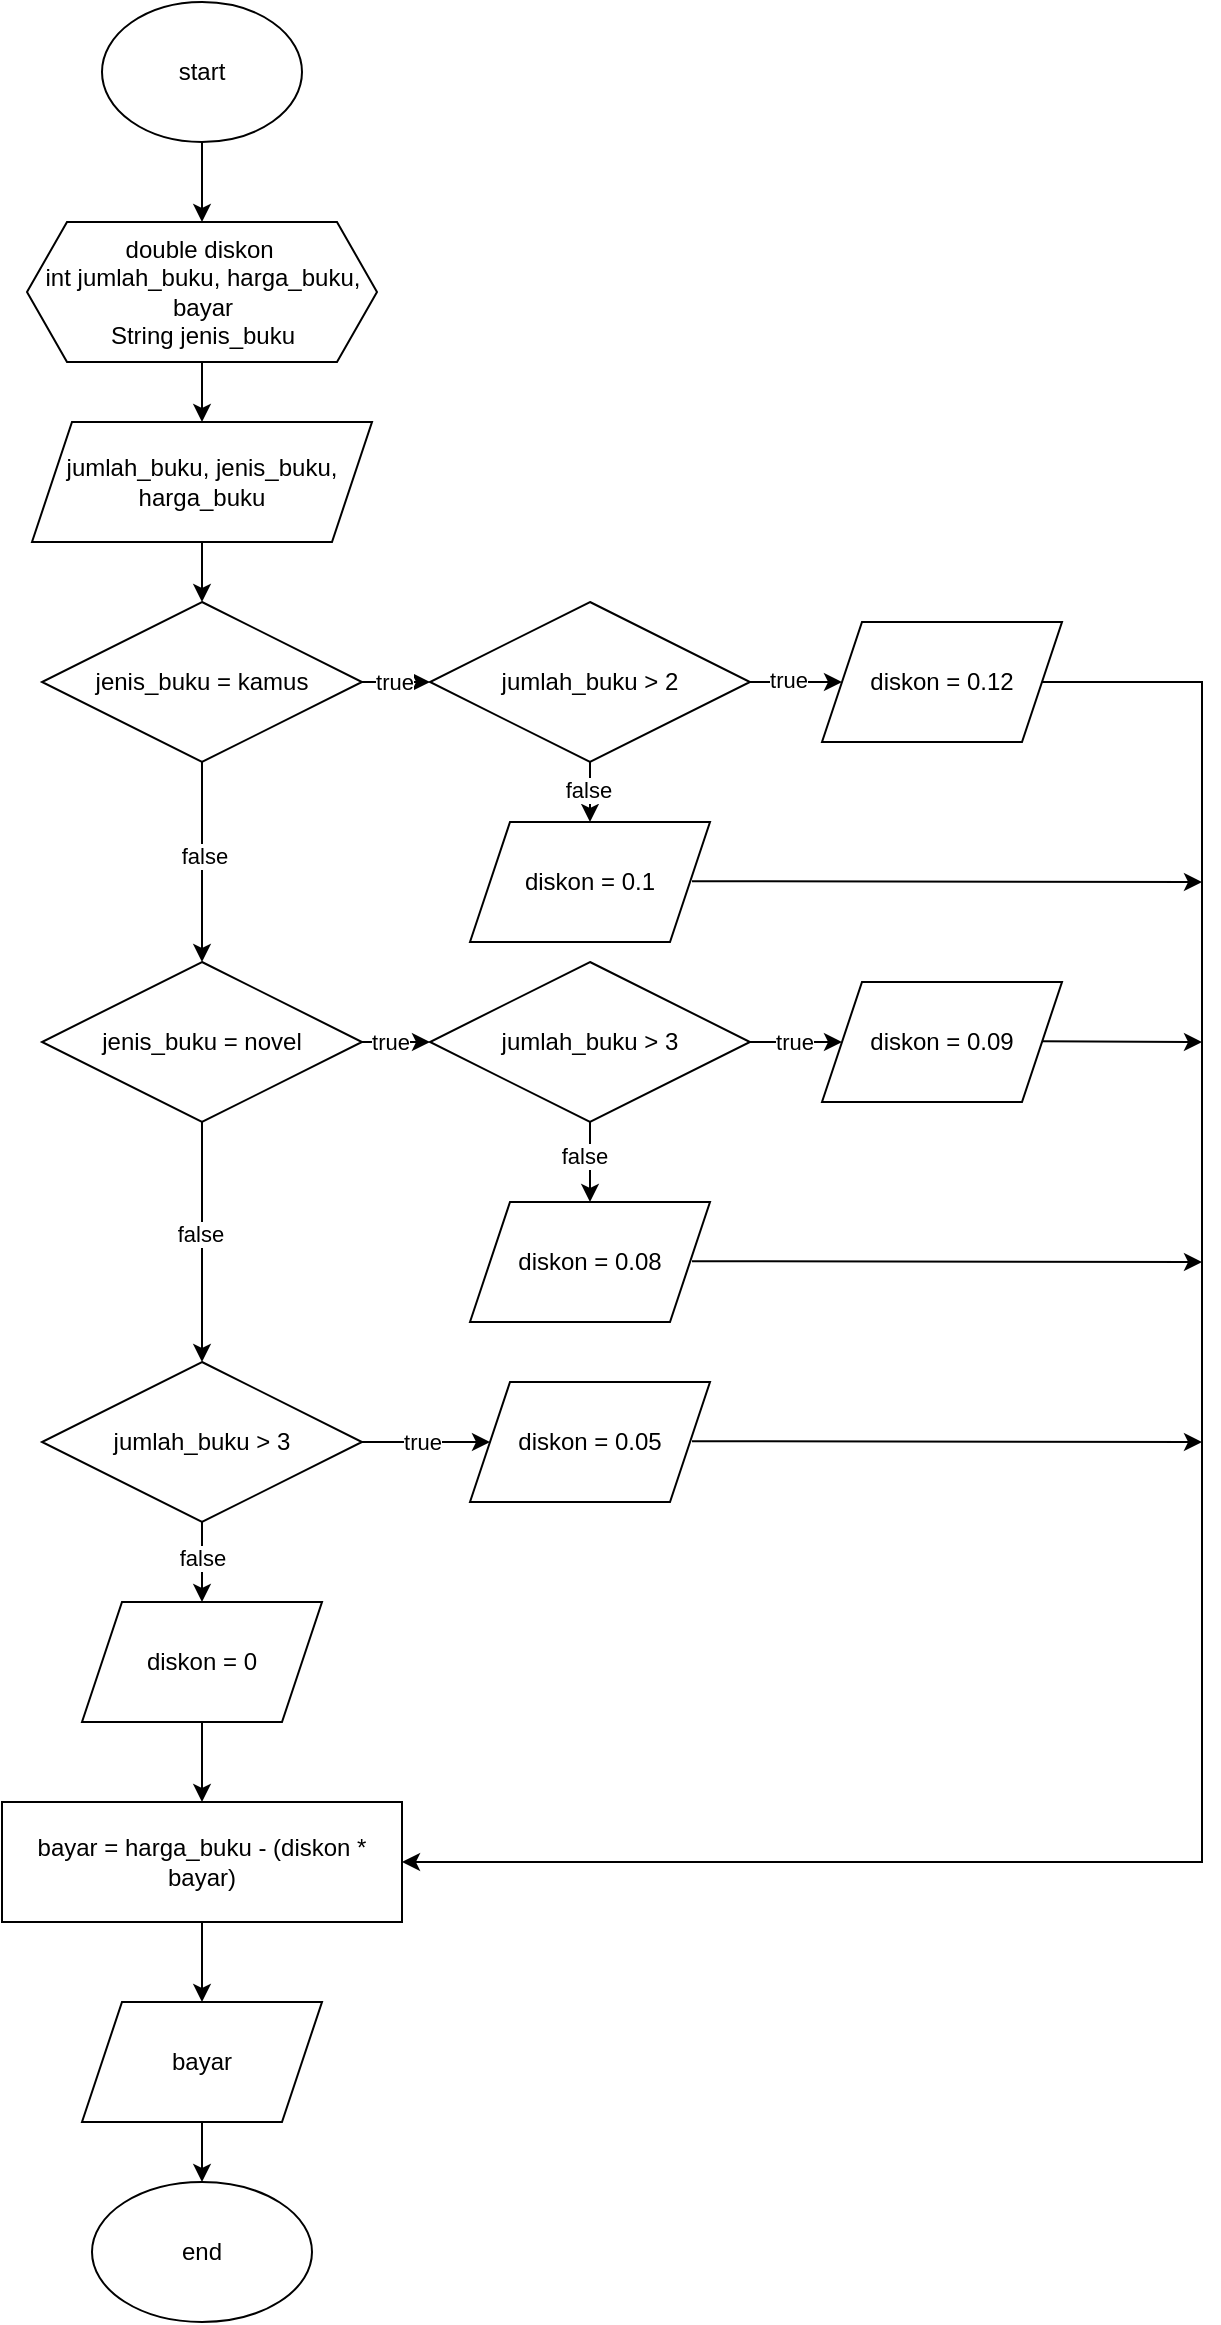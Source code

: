 <mxfile version="21.7.5" type="device">
  <diagram id="C5RBs43oDa-KdzZeNtuy" name="Page-1">
    <mxGraphModel dx="1560" dy="992" grid="1" gridSize="10" guides="1" tooltips="1" connect="1" arrows="1" fold="1" page="1" pageScale="1" pageWidth="827" pageHeight="1169" math="0" shadow="0">
      <root>
        <mxCell id="WIyWlLk6GJQsqaUBKTNV-0" />
        <mxCell id="WIyWlLk6GJQsqaUBKTNV-1" parent="WIyWlLk6GJQsqaUBKTNV-0" />
        <mxCell id="xwTxOlrmxbcmbd0Et-hI-4" value="" style="edgeStyle=orthogonalEdgeStyle;rounded=0;orthogonalLoop=1;jettySize=auto;html=1;" edge="1" parent="WIyWlLk6GJQsqaUBKTNV-1" source="xwTxOlrmxbcmbd0Et-hI-0" target="xwTxOlrmxbcmbd0Et-hI-1">
          <mxGeometry relative="1" as="geometry" />
        </mxCell>
        <mxCell id="xwTxOlrmxbcmbd0Et-hI-0" value="start" style="ellipse;whiteSpace=wrap;html=1;" vertex="1" parent="WIyWlLk6GJQsqaUBKTNV-1">
          <mxGeometry x="170" y="40" width="100" height="70" as="geometry" />
        </mxCell>
        <mxCell id="xwTxOlrmxbcmbd0Et-hI-17" value="" style="edgeStyle=orthogonalEdgeStyle;rounded=0;orthogonalLoop=1;jettySize=auto;html=1;" edge="1" parent="WIyWlLk6GJQsqaUBKTNV-1" source="xwTxOlrmxbcmbd0Et-hI-1" target="xwTxOlrmxbcmbd0Et-hI-5">
          <mxGeometry relative="1" as="geometry" />
        </mxCell>
        <mxCell id="xwTxOlrmxbcmbd0Et-hI-1" value="double diskon&amp;nbsp;&lt;br&gt;int jumlah_buku, harga_buku, bayar&lt;br&gt;String jenis_buku" style="shape=hexagon;perimeter=hexagonPerimeter2;whiteSpace=wrap;html=1;fixedSize=1;" vertex="1" parent="WIyWlLk6GJQsqaUBKTNV-1">
          <mxGeometry x="132.5" y="150" width="175" height="70" as="geometry" />
        </mxCell>
        <mxCell id="xwTxOlrmxbcmbd0Et-hI-18" value="" style="edgeStyle=orthogonalEdgeStyle;rounded=0;orthogonalLoop=1;jettySize=auto;html=1;" edge="1" parent="WIyWlLk6GJQsqaUBKTNV-1" source="xwTxOlrmxbcmbd0Et-hI-5" target="xwTxOlrmxbcmbd0Et-hI-6">
          <mxGeometry relative="1" as="geometry" />
        </mxCell>
        <mxCell id="xwTxOlrmxbcmbd0Et-hI-5" value="jumlah_buku, jenis_buku, harga_buku" style="shape=parallelogram;perimeter=parallelogramPerimeter;whiteSpace=wrap;html=1;fixedSize=1;" vertex="1" parent="WIyWlLk6GJQsqaUBKTNV-1">
          <mxGeometry x="135" y="250" width="170" height="60" as="geometry" />
        </mxCell>
        <mxCell id="xwTxOlrmxbcmbd0Et-hI-19" value="" style="edgeStyle=orthogonalEdgeStyle;rounded=0;orthogonalLoop=1;jettySize=auto;html=1;" edge="1" parent="WIyWlLk6GJQsqaUBKTNV-1" source="xwTxOlrmxbcmbd0Et-hI-6" target="xwTxOlrmxbcmbd0Et-hI-10">
          <mxGeometry relative="1" as="geometry" />
        </mxCell>
        <mxCell id="xwTxOlrmxbcmbd0Et-hI-33" value="false" style="edgeLabel;html=1;align=center;verticalAlign=middle;resizable=0;points=[];" vertex="1" connectable="0" parent="xwTxOlrmxbcmbd0Et-hI-19">
          <mxGeometry x="-0.073" y="1" relative="1" as="geometry">
            <mxPoint as="offset" />
          </mxGeometry>
        </mxCell>
        <mxCell id="xwTxOlrmxbcmbd0Et-hI-22" value="" style="edgeStyle=orthogonalEdgeStyle;rounded=0;orthogonalLoop=1;jettySize=auto;html=1;" edge="1" parent="WIyWlLk6GJQsqaUBKTNV-1" source="xwTxOlrmxbcmbd0Et-hI-6" target="xwTxOlrmxbcmbd0Et-hI-7">
          <mxGeometry relative="1" as="geometry" />
        </mxCell>
        <mxCell id="xwTxOlrmxbcmbd0Et-hI-34" value="true" style="edgeLabel;html=1;align=center;verticalAlign=middle;resizable=0;points=[];" vertex="1" connectable="0" parent="xwTxOlrmxbcmbd0Et-hI-22">
          <mxGeometry x="0.188" relative="1" as="geometry">
            <mxPoint as="offset" />
          </mxGeometry>
        </mxCell>
        <mxCell id="xwTxOlrmxbcmbd0Et-hI-6" value="jenis_buku = kamus" style="rhombus;whiteSpace=wrap;html=1;" vertex="1" parent="WIyWlLk6GJQsqaUBKTNV-1">
          <mxGeometry x="140" y="340" width="160" height="80" as="geometry" />
        </mxCell>
        <mxCell id="xwTxOlrmxbcmbd0Et-hI-23" value="" style="edgeStyle=orthogonalEdgeStyle;rounded=0;orthogonalLoop=1;jettySize=auto;html=1;" edge="1" parent="WIyWlLk6GJQsqaUBKTNV-1" source="xwTxOlrmxbcmbd0Et-hI-7" target="xwTxOlrmxbcmbd0Et-hI-8">
          <mxGeometry relative="1" as="geometry" />
        </mxCell>
        <mxCell id="xwTxOlrmxbcmbd0Et-hI-35" value="true" style="edgeLabel;html=1;align=center;verticalAlign=middle;resizable=0;points=[];" vertex="1" connectable="0" parent="xwTxOlrmxbcmbd0Et-hI-23">
          <mxGeometry x="-0.025" y="1" relative="1" as="geometry">
            <mxPoint as="offset" />
          </mxGeometry>
        </mxCell>
        <mxCell id="xwTxOlrmxbcmbd0Et-hI-27" value="" style="edgeStyle=orthogonalEdgeStyle;rounded=0;orthogonalLoop=1;jettySize=auto;html=1;" edge="1" parent="WIyWlLk6GJQsqaUBKTNV-1" source="xwTxOlrmxbcmbd0Et-hI-7" target="xwTxOlrmxbcmbd0Et-hI-9">
          <mxGeometry relative="1" as="geometry" />
        </mxCell>
        <mxCell id="xwTxOlrmxbcmbd0Et-hI-37" value="false" style="edgeLabel;html=1;align=center;verticalAlign=middle;resizable=0;points=[];" vertex="1" connectable="0" parent="xwTxOlrmxbcmbd0Et-hI-27">
          <mxGeometry x="0.333" y="-1" relative="1" as="geometry">
            <mxPoint as="offset" />
          </mxGeometry>
        </mxCell>
        <mxCell id="xwTxOlrmxbcmbd0Et-hI-7" value="jumlah_buku &amp;gt; 2" style="rhombus;whiteSpace=wrap;html=1;" vertex="1" parent="WIyWlLk6GJQsqaUBKTNV-1">
          <mxGeometry x="334" y="340" width="160" height="80" as="geometry" />
        </mxCell>
        <mxCell id="xwTxOlrmxbcmbd0Et-hI-8" value="diskon = 0.12" style="shape=parallelogram;perimeter=parallelogramPerimeter;whiteSpace=wrap;html=1;fixedSize=1;" vertex="1" parent="WIyWlLk6GJQsqaUBKTNV-1">
          <mxGeometry x="530" y="350" width="120" height="60" as="geometry" />
        </mxCell>
        <mxCell id="xwTxOlrmxbcmbd0Et-hI-9" value="diskon = 0.1" style="shape=parallelogram;perimeter=parallelogramPerimeter;whiteSpace=wrap;html=1;fixedSize=1;" vertex="1" parent="WIyWlLk6GJQsqaUBKTNV-1">
          <mxGeometry x="354" y="450" width="120" height="60" as="geometry" />
        </mxCell>
        <mxCell id="xwTxOlrmxbcmbd0Et-hI-20" value="" style="edgeStyle=orthogonalEdgeStyle;rounded=0;orthogonalLoop=1;jettySize=auto;html=1;" edge="1" parent="WIyWlLk6GJQsqaUBKTNV-1" source="xwTxOlrmxbcmbd0Et-hI-10" target="xwTxOlrmxbcmbd0Et-hI-14">
          <mxGeometry relative="1" as="geometry" />
        </mxCell>
        <mxCell id="xwTxOlrmxbcmbd0Et-hI-38" value="false" style="edgeLabel;html=1;align=center;verticalAlign=middle;resizable=0;points=[];" vertex="1" connectable="0" parent="xwTxOlrmxbcmbd0Et-hI-20">
          <mxGeometry x="-0.078" y="-1" relative="1" as="geometry">
            <mxPoint as="offset" />
          </mxGeometry>
        </mxCell>
        <mxCell id="xwTxOlrmxbcmbd0Et-hI-28" value="" style="edgeStyle=orthogonalEdgeStyle;rounded=0;orthogonalLoop=1;jettySize=auto;html=1;" edge="1" parent="WIyWlLk6GJQsqaUBKTNV-1" source="xwTxOlrmxbcmbd0Et-hI-10" target="xwTxOlrmxbcmbd0Et-hI-11">
          <mxGeometry relative="1" as="geometry" />
        </mxCell>
        <mxCell id="xwTxOlrmxbcmbd0Et-hI-39" value="true" style="edgeLabel;html=1;align=center;verticalAlign=middle;resizable=0;points=[];" vertex="1" connectable="0" parent="xwTxOlrmxbcmbd0Et-hI-28">
          <mxGeometry x="-0.42" relative="1" as="geometry">
            <mxPoint as="offset" />
          </mxGeometry>
        </mxCell>
        <mxCell id="xwTxOlrmxbcmbd0Et-hI-10" value="jenis_buku = novel" style="rhombus;whiteSpace=wrap;html=1;" vertex="1" parent="WIyWlLk6GJQsqaUBKTNV-1">
          <mxGeometry x="140" y="520" width="160" height="80" as="geometry" />
        </mxCell>
        <mxCell id="xwTxOlrmxbcmbd0Et-hI-30" value="" style="edgeStyle=orthogonalEdgeStyle;rounded=0;orthogonalLoop=1;jettySize=auto;html=1;" edge="1" parent="WIyWlLk6GJQsqaUBKTNV-1" source="xwTxOlrmxbcmbd0Et-hI-11" target="xwTxOlrmxbcmbd0Et-hI-12">
          <mxGeometry relative="1" as="geometry" />
        </mxCell>
        <mxCell id="xwTxOlrmxbcmbd0Et-hI-40" value="true" style="edgeLabel;html=1;align=center;verticalAlign=middle;resizable=0;points=[];" vertex="1" connectable="0" parent="xwTxOlrmxbcmbd0Et-hI-30">
          <mxGeometry x="0.086" relative="1" as="geometry">
            <mxPoint as="offset" />
          </mxGeometry>
        </mxCell>
        <mxCell id="xwTxOlrmxbcmbd0Et-hI-31" value="" style="edgeStyle=orthogonalEdgeStyle;rounded=0;orthogonalLoop=1;jettySize=auto;html=1;" edge="1" parent="WIyWlLk6GJQsqaUBKTNV-1" source="xwTxOlrmxbcmbd0Et-hI-11" target="xwTxOlrmxbcmbd0Et-hI-13">
          <mxGeometry relative="1" as="geometry" />
        </mxCell>
        <mxCell id="xwTxOlrmxbcmbd0Et-hI-41" value="false" style="edgeLabel;html=1;align=center;verticalAlign=middle;resizable=0;points=[];" vertex="1" connectable="0" parent="xwTxOlrmxbcmbd0Et-hI-31">
          <mxGeometry x="-0.183" y="-3" relative="1" as="geometry">
            <mxPoint as="offset" />
          </mxGeometry>
        </mxCell>
        <mxCell id="xwTxOlrmxbcmbd0Et-hI-11" value="jumlah_buku &amp;gt; 3" style="rhombus;whiteSpace=wrap;html=1;" vertex="1" parent="WIyWlLk6GJQsqaUBKTNV-1">
          <mxGeometry x="334" y="520" width="160" height="80" as="geometry" />
        </mxCell>
        <mxCell id="xwTxOlrmxbcmbd0Et-hI-12" value="diskon = 0.09" style="shape=parallelogram;perimeter=parallelogramPerimeter;whiteSpace=wrap;html=1;fixedSize=1;" vertex="1" parent="WIyWlLk6GJQsqaUBKTNV-1">
          <mxGeometry x="530" y="530" width="120" height="60" as="geometry" />
        </mxCell>
        <mxCell id="xwTxOlrmxbcmbd0Et-hI-13" value="diskon = 0.08" style="shape=parallelogram;perimeter=parallelogramPerimeter;whiteSpace=wrap;html=1;fixedSize=1;" vertex="1" parent="WIyWlLk6GJQsqaUBKTNV-1">
          <mxGeometry x="354" y="640" width="120" height="60" as="geometry" />
        </mxCell>
        <mxCell id="xwTxOlrmxbcmbd0Et-hI-21" value="" style="edgeStyle=orthogonalEdgeStyle;rounded=0;orthogonalLoop=1;jettySize=auto;html=1;" edge="1" parent="WIyWlLk6GJQsqaUBKTNV-1" source="xwTxOlrmxbcmbd0Et-hI-14" target="xwTxOlrmxbcmbd0Et-hI-16">
          <mxGeometry relative="1" as="geometry" />
        </mxCell>
        <mxCell id="xwTxOlrmxbcmbd0Et-hI-44" value="false" style="edgeLabel;html=1;align=center;verticalAlign=middle;resizable=0;points=[];" vertex="1" connectable="0" parent="xwTxOlrmxbcmbd0Et-hI-21">
          <mxGeometry x="-0.133" relative="1" as="geometry">
            <mxPoint as="offset" />
          </mxGeometry>
        </mxCell>
        <mxCell id="xwTxOlrmxbcmbd0Et-hI-32" value="" style="edgeStyle=orthogonalEdgeStyle;rounded=0;orthogonalLoop=1;jettySize=auto;html=1;" edge="1" parent="WIyWlLk6GJQsqaUBKTNV-1" source="xwTxOlrmxbcmbd0Et-hI-14" target="xwTxOlrmxbcmbd0Et-hI-15">
          <mxGeometry relative="1" as="geometry" />
        </mxCell>
        <mxCell id="xwTxOlrmxbcmbd0Et-hI-43" value="true" style="edgeLabel;html=1;align=center;verticalAlign=middle;resizable=0;points=[];" vertex="1" connectable="0" parent="xwTxOlrmxbcmbd0Et-hI-32">
          <mxGeometry x="-0.083" relative="1" as="geometry">
            <mxPoint as="offset" />
          </mxGeometry>
        </mxCell>
        <mxCell id="xwTxOlrmxbcmbd0Et-hI-14" value="jumlah_buku &amp;gt; 3" style="rhombus;whiteSpace=wrap;html=1;" vertex="1" parent="WIyWlLk6GJQsqaUBKTNV-1">
          <mxGeometry x="140" y="720" width="160" height="80" as="geometry" />
        </mxCell>
        <mxCell id="xwTxOlrmxbcmbd0Et-hI-15" value="diskon = 0.05" style="shape=parallelogram;perimeter=parallelogramPerimeter;whiteSpace=wrap;html=1;fixedSize=1;" vertex="1" parent="WIyWlLk6GJQsqaUBKTNV-1">
          <mxGeometry x="354" y="730" width="120" height="60" as="geometry" />
        </mxCell>
        <mxCell id="xwTxOlrmxbcmbd0Et-hI-49" value="" style="edgeStyle=orthogonalEdgeStyle;rounded=0;orthogonalLoop=1;jettySize=auto;html=1;" edge="1" parent="WIyWlLk6GJQsqaUBKTNV-1" source="xwTxOlrmxbcmbd0Et-hI-16" target="xwTxOlrmxbcmbd0Et-hI-48">
          <mxGeometry relative="1" as="geometry" />
        </mxCell>
        <mxCell id="xwTxOlrmxbcmbd0Et-hI-16" value="diskon = 0" style="shape=parallelogram;perimeter=parallelogramPerimeter;whiteSpace=wrap;html=1;fixedSize=1;" vertex="1" parent="WIyWlLk6GJQsqaUBKTNV-1">
          <mxGeometry x="160" y="840" width="120" height="60" as="geometry" />
        </mxCell>
        <mxCell id="xwTxOlrmxbcmbd0Et-hI-52" value="" style="edgeStyle=orthogonalEdgeStyle;rounded=0;orthogonalLoop=1;jettySize=auto;html=1;" edge="1" parent="WIyWlLk6GJQsqaUBKTNV-1" source="xwTxOlrmxbcmbd0Et-hI-48" target="xwTxOlrmxbcmbd0Et-hI-50">
          <mxGeometry relative="1" as="geometry" />
        </mxCell>
        <mxCell id="xwTxOlrmxbcmbd0Et-hI-48" value="bayar = harga_buku - (diskon * bayar)" style="rounded=0;whiteSpace=wrap;html=1;" vertex="1" parent="WIyWlLk6GJQsqaUBKTNV-1">
          <mxGeometry x="120" y="940" width="200" height="60" as="geometry" />
        </mxCell>
        <mxCell id="xwTxOlrmxbcmbd0Et-hI-53" value="" style="edgeStyle=orthogonalEdgeStyle;rounded=0;orthogonalLoop=1;jettySize=auto;html=1;" edge="1" parent="WIyWlLk6GJQsqaUBKTNV-1" source="xwTxOlrmxbcmbd0Et-hI-50" target="xwTxOlrmxbcmbd0Et-hI-51">
          <mxGeometry relative="1" as="geometry" />
        </mxCell>
        <mxCell id="xwTxOlrmxbcmbd0Et-hI-50" value="bayar" style="shape=parallelogram;perimeter=parallelogramPerimeter;whiteSpace=wrap;html=1;fixedSize=1;" vertex="1" parent="WIyWlLk6GJQsqaUBKTNV-1">
          <mxGeometry x="160" y="1040" width="120" height="60" as="geometry" />
        </mxCell>
        <mxCell id="xwTxOlrmxbcmbd0Et-hI-51" value="end" style="ellipse;whiteSpace=wrap;html=1;" vertex="1" parent="WIyWlLk6GJQsqaUBKTNV-1">
          <mxGeometry x="165" y="1130" width="110" height="70" as="geometry" />
        </mxCell>
        <mxCell id="xwTxOlrmxbcmbd0Et-hI-55" value="" style="endArrow=classic;html=1;rounded=0;entryX=1;entryY=0.5;entryDx=0;entryDy=0;" edge="1" parent="WIyWlLk6GJQsqaUBKTNV-1" target="xwTxOlrmxbcmbd0Et-hI-48">
          <mxGeometry width="50" height="50" relative="1" as="geometry">
            <mxPoint x="640" y="380" as="sourcePoint" />
            <mxPoint x="480" y="670" as="targetPoint" />
            <Array as="points">
              <mxPoint x="720" y="380" />
              <mxPoint x="720" y="970" />
            </Array>
          </mxGeometry>
        </mxCell>
        <mxCell id="xwTxOlrmxbcmbd0Et-hI-57" value="" style="endArrow=classic;html=1;rounded=0;" edge="1" parent="WIyWlLk6GJQsqaUBKTNV-1">
          <mxGeometry width="50" height="50" relative="1" as="geometry">
            <mxPoint x="640" y="559.6" as="sourcePoint" />
            <mxPoint x="720" y="560" as="targetPoint" />
          </mxGeometry>
        </mxCell>
        <mxCell id="xwTxOlrmxbcmbd0Et-hI-58" value="" style="endArrow=classic;html=1;rounded=0;" edge="1" parent="WIyWlLk6GJQsqaUBKTNV-1">
          <mxGeometry width="50" height="50" relative="1" as="geometry">
            <mxPoint x="465" y="669.6" as="sourcePoint" />
            <mxPoint x="720" y="670" as="targetPoint" />
          </mxGeometry>
        </mxCell>
        <mxCell id="xwTxOlrmxbcmbd0Et-hI-59" value="" style="endArrow=classic;html=1;rounded=0;" edge="1" parent="WIyWlLk6GJQsqaUBKTNV-1">
          <mxGeometry width="50" height="50" relative="1" as="geometry">
            <mxPoint x="465" y="479.6" as="sourcePoint" />
            <mxPoint x="720" y="480" as="targetPoint" />
          </mxGeometry>
        </mxCell>
        <mxCell id="xwTxOlrmxbcmbd0Et-hI-60" value="" style="endArrow=classic;html=1;rounded=0;" edge="1" parent="WIyWlLk6GJQsqaUBKTNV-1">
          <mxGeometry width="50" height="50" relative="1" as="geometry">
            <mxPoint x="465" y="759.6" as="sourcePoint" />
            <mxPoint x="720" y="760" as="targetPoint" />
          </mxGeometry>
        </mxCell>
      </root>
    </mxGraphModel>
  </diagram>
</mxfile>
